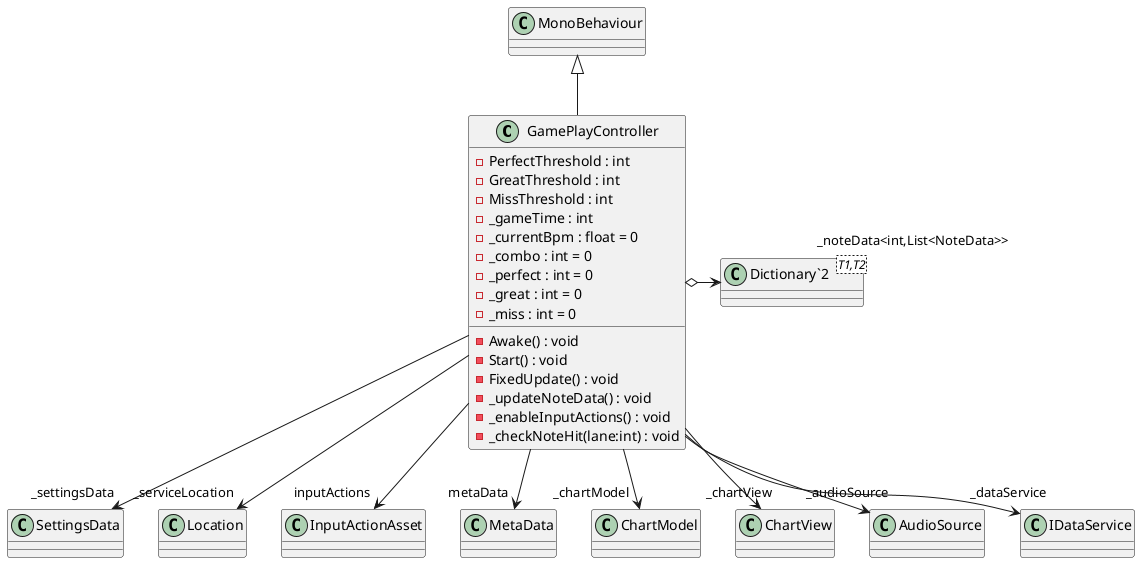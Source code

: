 @startuml
class GamePlayController {
    - PerfectThreshold : int
    - GreatThreshold : int
    - MissThreshold : int
    - _gameTime : int
    - _currentBpm : float = 0
    - _combo : int = 0
    - _perfect : int = 0
    - _great : int = 0
    - _miss : int = 0
    - Awake() : void
    - Start() : void
    - FixedUpdate() : void
    - _updateNoteData() : void
    - _enableInputActions() : void
    - _checkNoteHit(lane:int) : void
}
class "Dictionary`2"<T1,T2> {
}
MonoBehaviour <|-- GamePlayController
GamePlayController --> "_settingsData" SettingsData
GamePlayController --> "_serviceLocation" Location
GamePlayController --> "inputActions" InputActionAsset
GamePlayController --> "metaData" MetaData
GamePlayController --> "_chartModel" ChartModel
GamePlayController --> "_chartView" ChartView
GamePlayController --> "_audioSource" AudioSource
GamePlayController o-> "_noteData<int,List<NoteData>>" "Dictionary`2"
GamePlayController --> "_dataService" IDataService
@enduml
